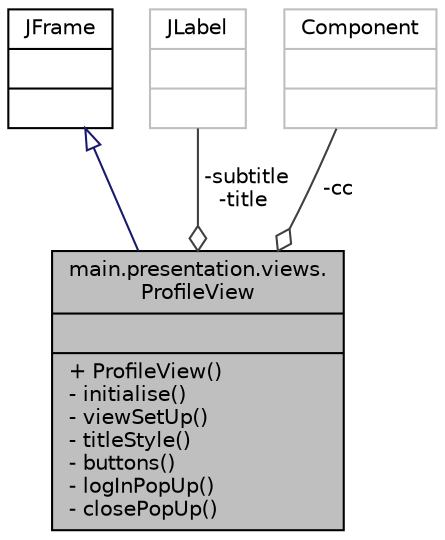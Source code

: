 digraph "main.presentation.views.ProfileView"
{
 // INTERACTIVE_SVG=YES
 // LATEX_PDF_SIZE
  edge [fontname="Helvetica",fontsize="10",labelfontname="Helvetica",labelfontsize="10"];
  node [fontname="Helvetica",fontsize="10",shape=record];
  Node1 [label="{main.presentation.views.\lProfileView\n||+ ProfileView()\l- initialise()\l- viewSetUp()\l- titleStyle()\l- buttons()\l- logInPopUp()\l- closePopUp()\l}",height=0.2,width=0.4,color="black", fillcolor="grey75", style="filled", fontcolor="black",tooltip=" "];
  Node2 -> Node1 [dir="back",color="midnightblue",fontsize="10",style="solid",arrowtail="onormal",fontname="Helvetica"];
  Node2 [label="{JFrame\n||}",height=0.2,width=0.4,color="black", fillcolor="white", style="filled",URL="$classJFrame.html",tooltip=" "];
  Node3 -> Node1 [color="grey25",fontsize="10",style="solid",label=" -subtitle\n-title" ,arrowhead="odiamond",fontname="Helvetica"];
  Node3 [label="{JLabel\n||}",height=0.2,width=0.4,color="grey75", fillcolor="white", style="filled",tooltip=" "];
  Node4 -> Node1 [color="grey25",fontsize="10",style="solid",label=" -cc" ,arrowhead="odiamond",fontname="Helvetica"];
  Node4 [label="{Component\n||}",height=0.2,width=0.4,color="grey75", fillcolor="white", style="filled",tooltip=" "];
}
